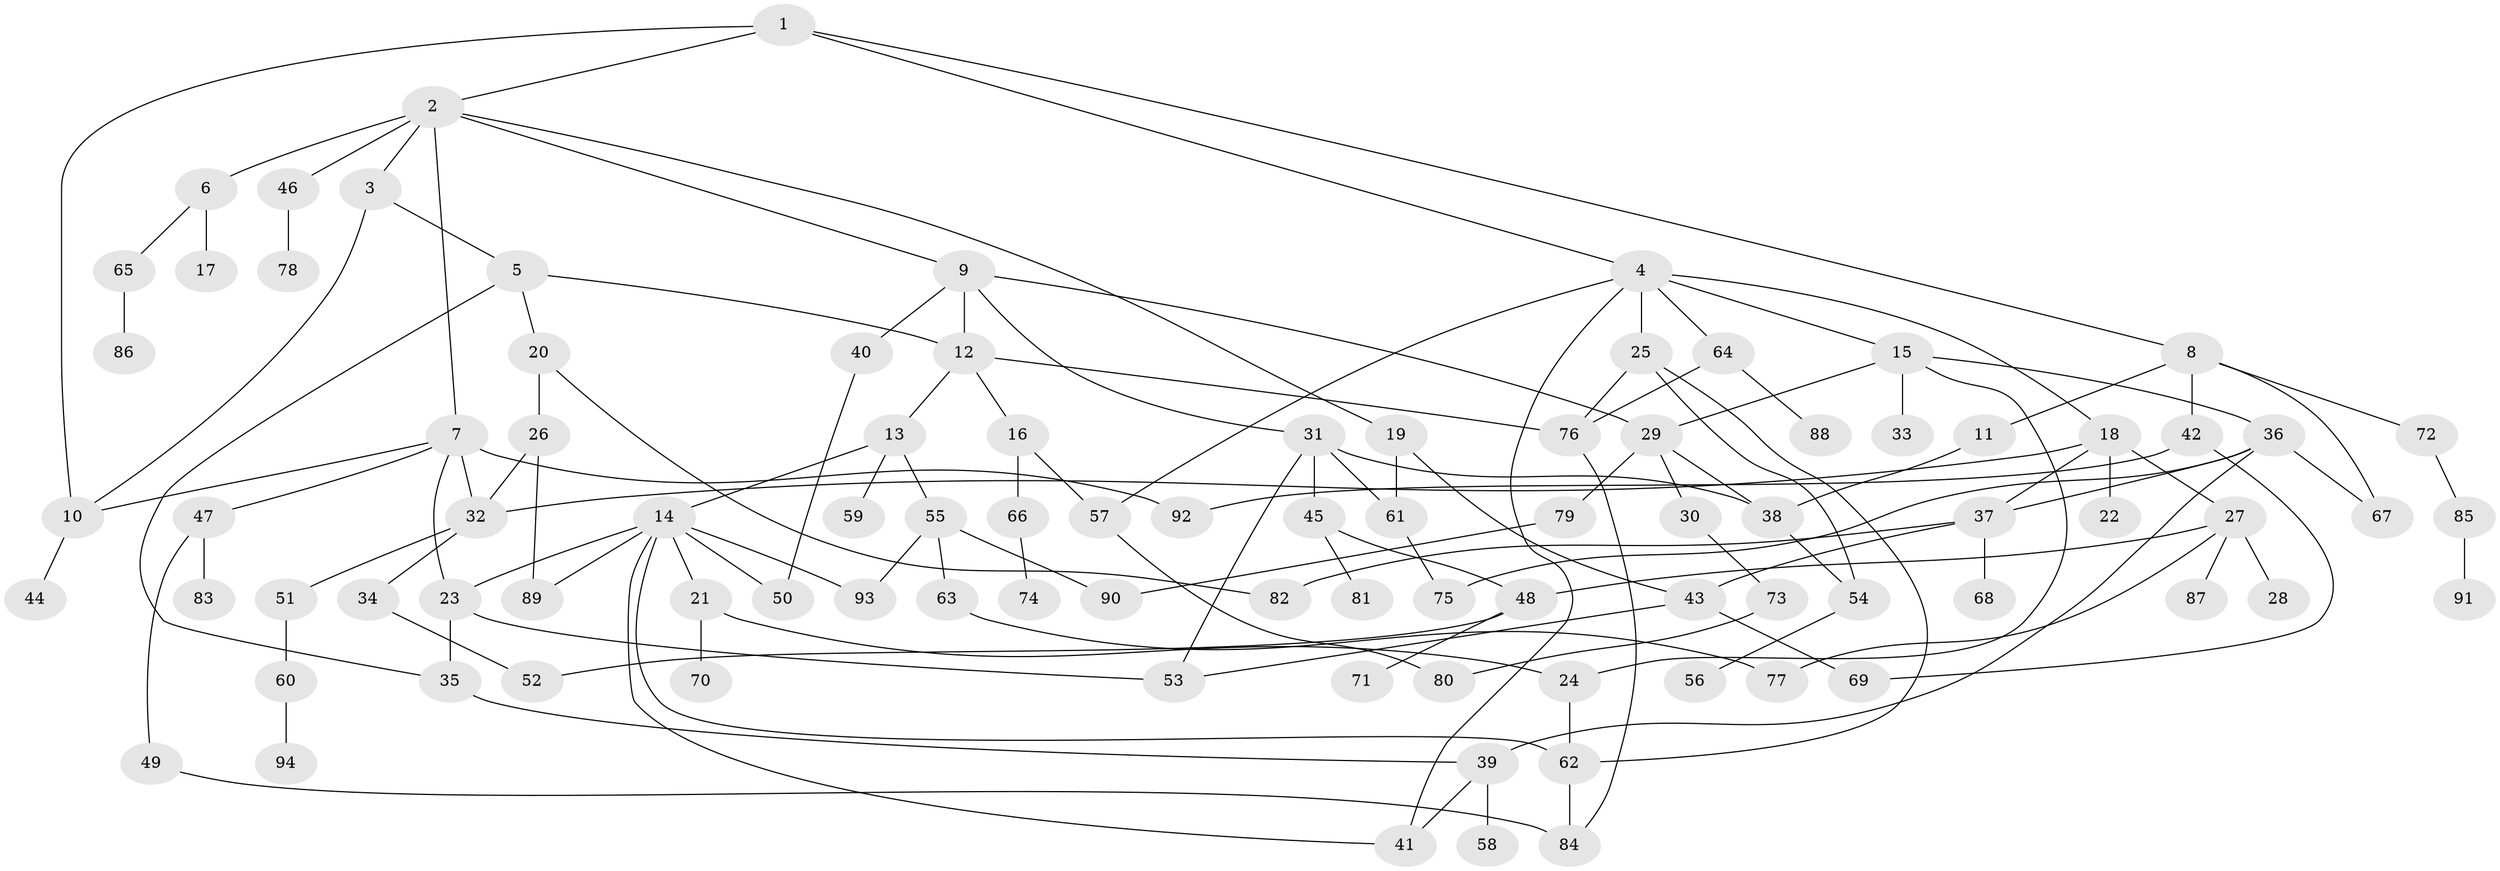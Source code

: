 // Generated by graph-tools (version 1.1) at 2025/49/03/09/25 03:49:25]
// undirected, 94 vertices, 133 edges
graph export_dot {
graph [start="1"]
  node [color=gray90,style=filled];
  1;
  2;
  3;
  4;
  5;
  6;
  7;
  8;
  9;
  10;
  11;
  12;
  13;
  14;
  15;
  16;
  17;
  18;
  19;
  20;
  21;
  22;
  23;
  24;
  25;
  26;
  27;
  28;
  29;
  30;
  31;
  32;
  33;
  34;
  35;
  36;
  37;
  38;
  39;
  40;
  41;
  42;
  43;
  44;
  45;
  46;
  47;
  48;
  49;
  50;
  51;
  52;
  53;
  54;
  55;
  56;
  57;
  58;
  59;
  60;
  61;
  62;
  63;
  64;
  65;
  66;
  67;
  68;
  69;
  70;
  71;
  72;
  73;
  74;
  75;
  76;
  77;
  78;
  79;
  80;
  81;
  82;
  83;
  84;
  85;
  86;
  87;
  88;
  89;
  90;
  91;
  92;
  93;
  94;
  1 -- 2;
  1 -- 4;
  1 -- 8;
  1 -- 10;
  2 -- 3;
  2 -- 6;
  2 -- 7;
  2 -- 9;
  2 -- 19;
  2 -- 46;
  3 -- 5;
  3 -- 10;
  4 -- 15;
  4 -- 18;
  4 -- 25;
  4 -- 41;
  4 -- 64;
  4 -- 57;
  5 -- 20;
  5 -- 12;
  5 -- 35;
  6 -- 17;
  6 -- 65;
  7 -- 47;
  7 -- 92;
  7 -- 23;
  7 -- 32;
  7 -- 10;
  8 -- 11;
  8 -- 42;
  8 -- 67;
  8 -- 72;
  9 -- 12;
  9 -- 31;
  9 -- 40;
  9 -- 29;
  10 -- 44;
  11 -- 38;
  12 -- 13;
  12 -- 16;
  12 -- 76;
  13 -- 14;
  13 -- 55;
  13 -- 59;
  14 -- 21;
  14 -- 23;
  14 -- 50;
  14 -- 62;
  14 -- 93;
  14 -- 89;
  14 -- 41;
  15 -- 29;
  15 -- 33;
  15 -- 36;
  15 -- 24;
  16 -- 57;
  16 -- 66;
  18 -- 22;
  18 -- 27;
  18 -- 32;
  18 -- 37;
  19 -- 43;
  19 -- 61;
  20 -- 26;
  20 -- 82;
  21 -- 24;
  21 -- 70;
  23 -- 35;
  23 -- 53;
  24 -- 62;
  25 -- 54;
  25 -- 76;
  25 -- 62;
  26 -- 89;
  26 -- 32;
  27 -- 28;
  27 -- 48;
  27 -- 77;
  27 -- 87;
  29 -- 30;
  29 -- 79;
  29 -- 38;
  30 -- 73;
  31 -- 45;
  31 -- 61;
  31 -- 38;
  31 -- 53;
  32 -- 34;
  32 -- 51;
  34 -- 52;
  35 -- 39;
  36 -- 37;
  36 -- 39;
  36 -- 75;
  36 -- 67;
  37 -- 68;
  37 -- 43;
  37 -- 82;
  38 -- 54;
  39 -- 58;
  39 -- 41;
  40 -- 50;
  42 -- 92;
  42 -- 69;
  43 -- 53;
  43 -- 69;
  45 -- 81;
  45 -- 48;
  46 -- 78;
  47 -- 49;
  47 -- 83;
  48 -- 71;
  48 -- 52;
  49 -- 84;
  51 -- 60;
  54 -- 56;
  55 -- 63;
  55 -- 93;
  55 -- 90;
  57 -- 80;
  60 -- 94;
  61 -- 75;
  62 -- 84;
  63 -- 77;
  64 -- 88;
  64 -- 76;
  65 -- 86;
  66 -- 74;
  72 -- 85;
  73 -- 80;
  76 -- 84;
  79 -- 90;
  85 -- 91;
}
